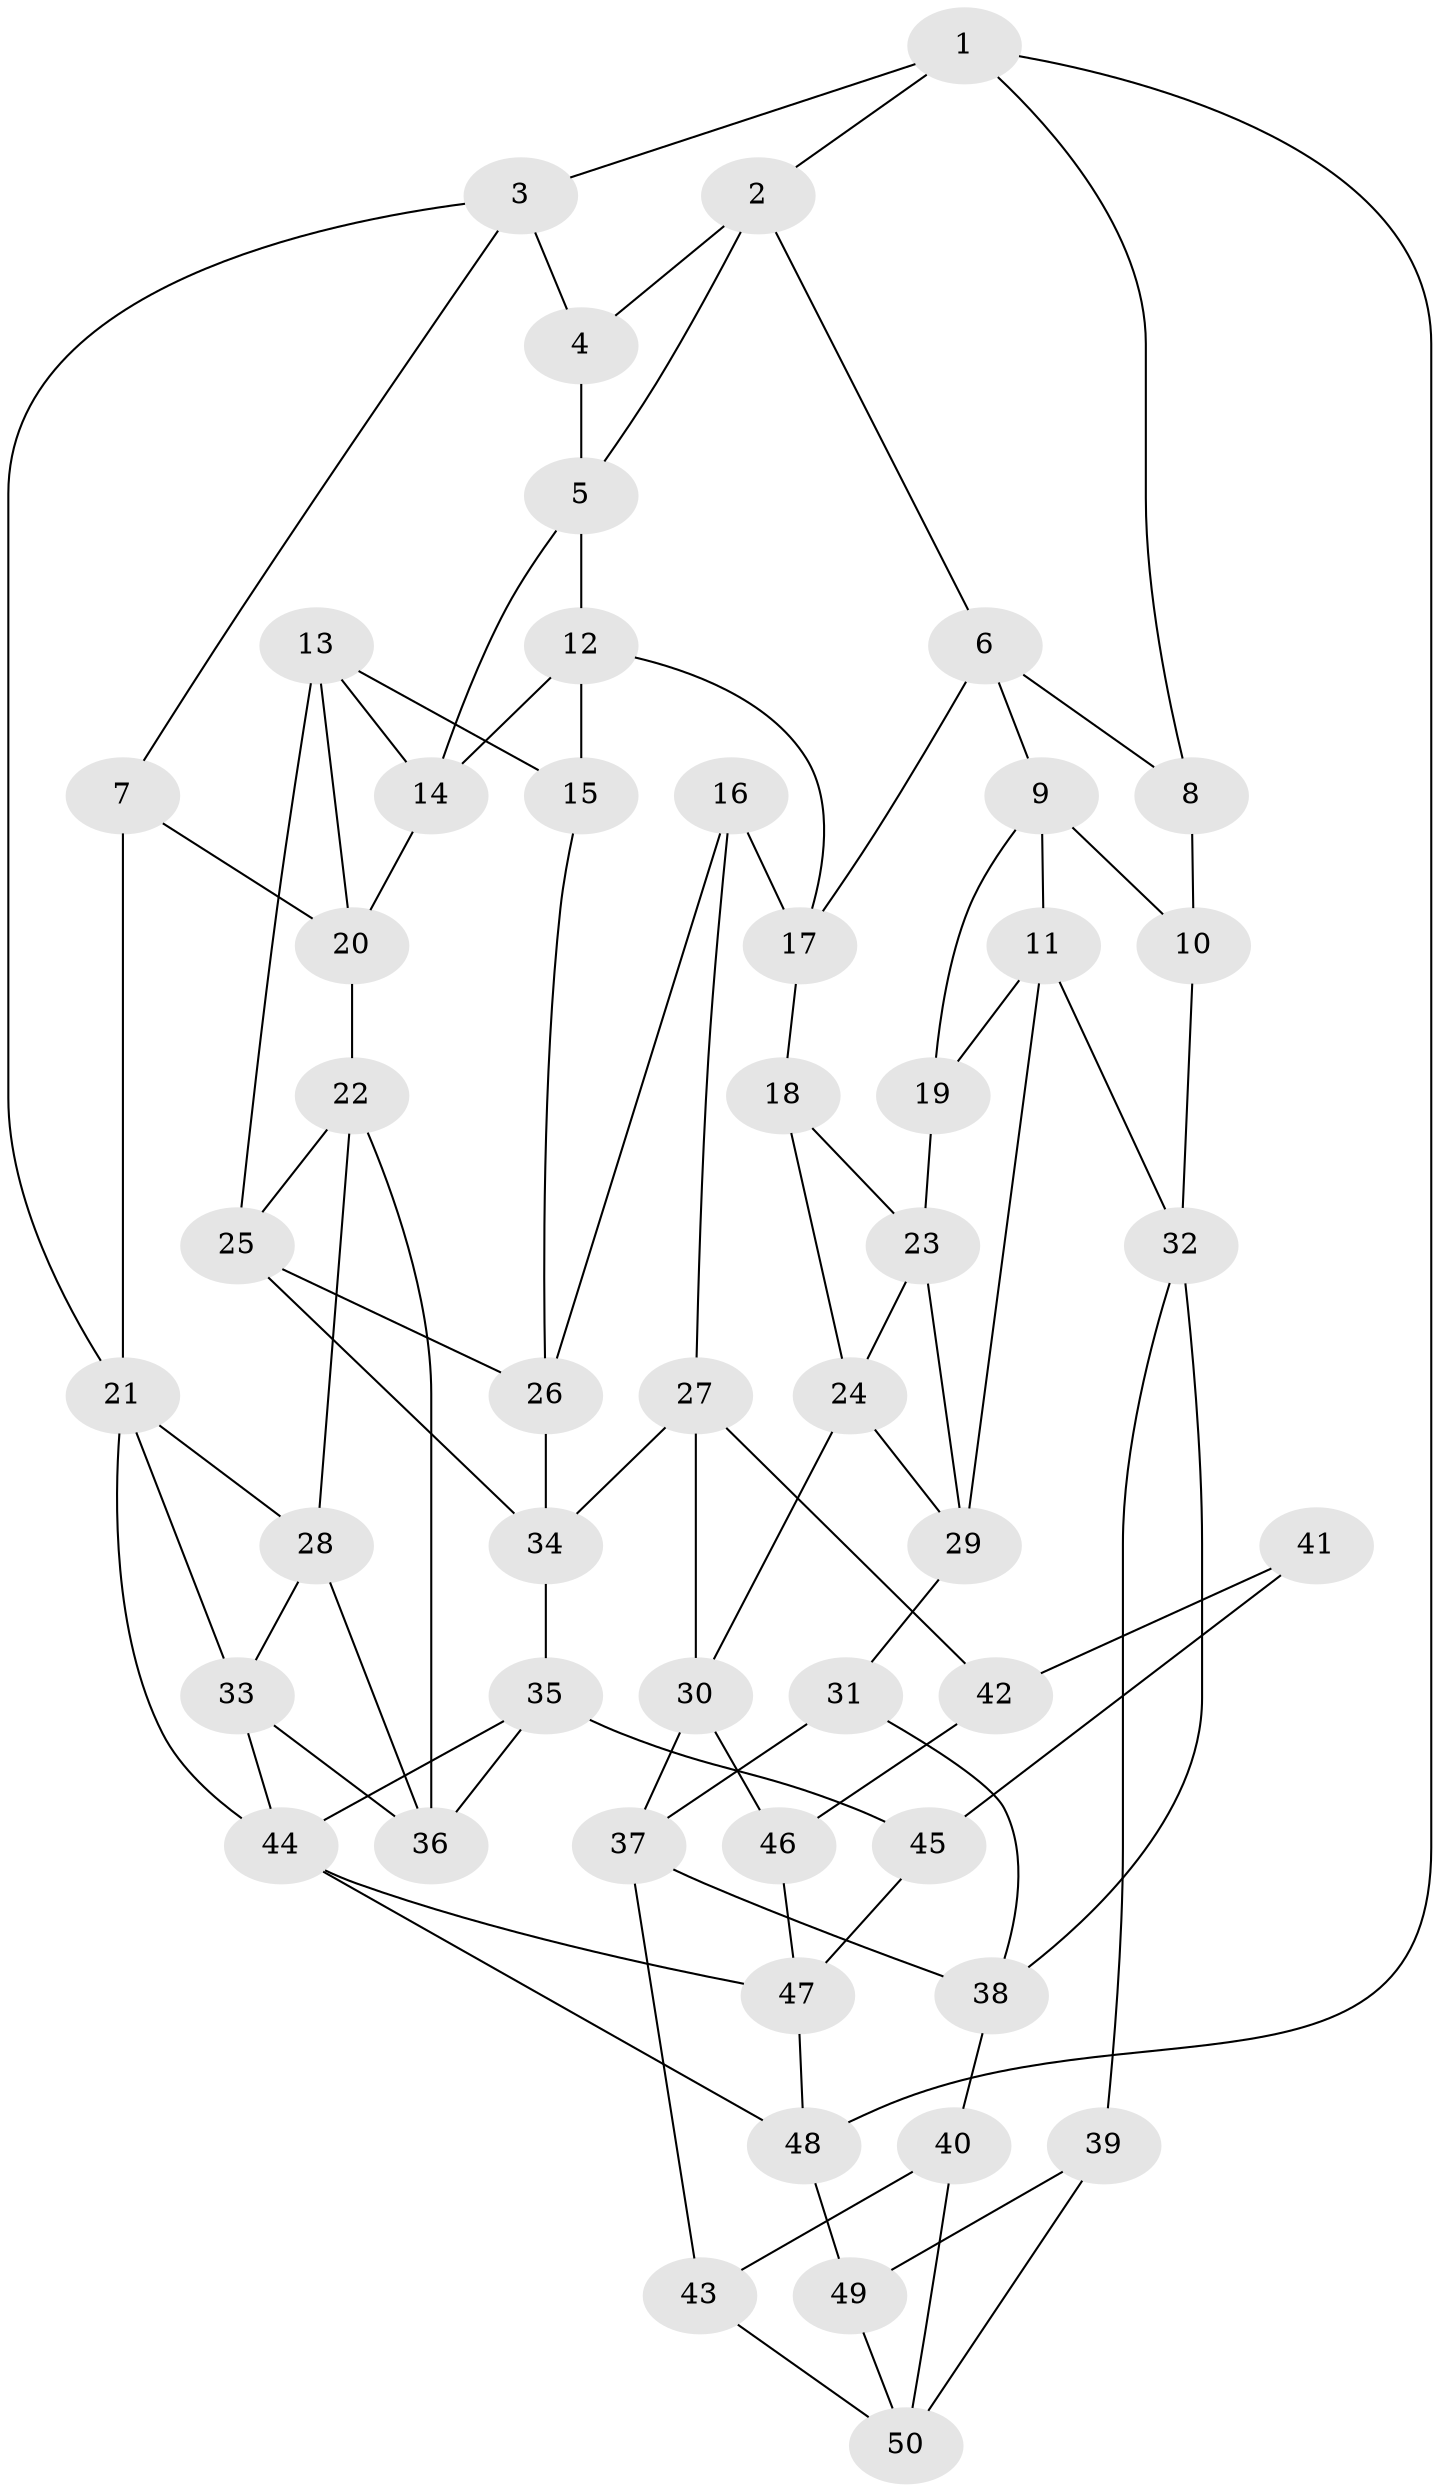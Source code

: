 // original degree distribution, {3: 0.020202020202020204, 6: 0.25252525252525254, 4: 0.2828282828282828, 5: 0.4444444444444444}
// Generated by graph-tools (version 1.1) at 2025/51/03/09/25 03:51:10]
// undirected, 50 vertices, 92 edges
graph export_dot {
graph [start="1"]
  node [color=gray90,style=filled];
  1;
  2;
  3;
  4;
  5;
  6;
  7;
  8;
  9;
  10;
  11;
  12;
  13;
  14;
  15;
  16;
  17;
  18;
  19;
  20;
  21;
  22;
  23;
  24;
  25;
  26;
  27;
  28;
  29;
  30;
  31;
  32;
  33;
  34;
  35;
  36;
  37;
  38;
  39;
  40;
  41;
  42;
  43;
  44;
  45;
  46;
  47;
  48;
  49;
  50;
  1 -- 2 [weight=1.0];
  1 -- 3 [weight=1.0];
  1 -- 8 [weight=1.0];
  1 -- 48 [weight=1.0];
  2 -- 4 [weight=1.0];
  2 -- 5 [weight=1.0];
  2 -- 6 [weight=1.0];
  3 -- 4 [weight=1.0];
  3 -- 7 [weight=1.0];
  3 -- 21 [weight=1.0];
  4 -- 5 [weight=1.0];
  5 -- 12 [weight=1.0];
  5 -- 14 [weight=1.0];
  6 -- 8 [weight=1.0];
  6 -- 9 [weight=1.0];
  6 -- 17 [weight=1.0];
  7 -- 20 [weight=1.0];
  7 -- 21 [weight=1.0];
  8 -- 10 [weight=2.0];
  9 -- 10 [weight=1.0];
  9 -- 11 [weight=1.0];
  9 -- 19 [weight=1.0];
  10 -- 32 [weight=1.0];
  11 -- 19 [weight=1.0];
  11 -- 29 [weight=1.0];
  11 -- 32 [weight=1.0];
  12 -- 14 [weight=1.0];
  12 -- 15 [weight=1.0];
  12 -- 17 [weight=1.0];
  13 -- 14 [weight=1.0];
  13 -- 15 [weight=1.0];
  13 -- 20 [weight=1.0];
  13 -- 25 [weight=1.0];
  14 -- 20 [weight=1.0];
  15 -- 26 [weight=1.0];
  16 -- 17 [weight=1.0];
  16 -- 26 [weight=1.0];
  16 -- 27 [weight=1.0];
  17 -- 18 [weight=1.0];
  18 -- 23 [weight=1.0];
  18 -- 24 [weight=1.0];
  19 -- 23 [weight=1.0];
  20 -- 22 [weight=1.0];
  21 -- 28 [weight=1.0];
  21 -- 33 [weight=1.0];
  21 -- 44 [weight=1.0];
  22 -- 25 [weight=1.0];
  22 -- 28 [weight=1.0];
  22 -- 36 [weight=1.0];
  23 -- 24 [weight=1.0];
  23 -- 29 [weight=1.0];
  24 -- 29 [weight=1.0];
  24 -- 30 [weight=1.0];
  25 -- 26 [weight=1.0];
  25 -- 34 [weight=1.0];
  26 -- 34 [weight=1.0];
  27 -- 30 [weight=1.0];
  27 -- 34 [weight=1.0];
  27 -- 42 [weight=1.0];
  28 -- 33 [weight=1.0];
  28 -- 36 [weight=1.0];
  29 -- 31 [weight=1.0];
  30 -- 37 [weight=1.0];
  30 -- 46 [weight=1.0];
  31 -- 37 [weight=1.0];
  31 -- 38 [weight=1.0];
  32 -- 38 [weight=1.0];
  32 -- 39 [weight=1.0];
  33 -- 36 [weight=1.0];
  33 -- 44 [weight=1.0];
  34 -- 35 [weight=1.0];
  35 -- 36 [weight=1.0];
  35 -- 44 [weight=1.0];
  35 -- 45 [weight=1.0];
  37 -- 38 [weight=1.0];
  37 -- 43 [weight=1.0];
  38 -- 40 [weight=1.0];
  39 -- 49 [weight=1.0];
  39 -- 50 [weight=1.0];
  40 -- 43 [weight=2.0];
  40 -- 50 [weight=1.0];
  41 -- 42 [weight=1.0];
  41 -- 45 [weight=2.0];
  42 -- 46 [weight=2.0];
  43 -- 50 [weight=1.0];
  44 -- 47 [weight=1.0];
  44 -- 48 [weight=1.0];
  45 -- 47 [weight=1.0];
  46 -- 47 [weight=1.0];
  47 -- 48 [weight=1.0];
  48 -- 49 [weight=2.0];
  49 -- 50 [weight=1.0];
}
